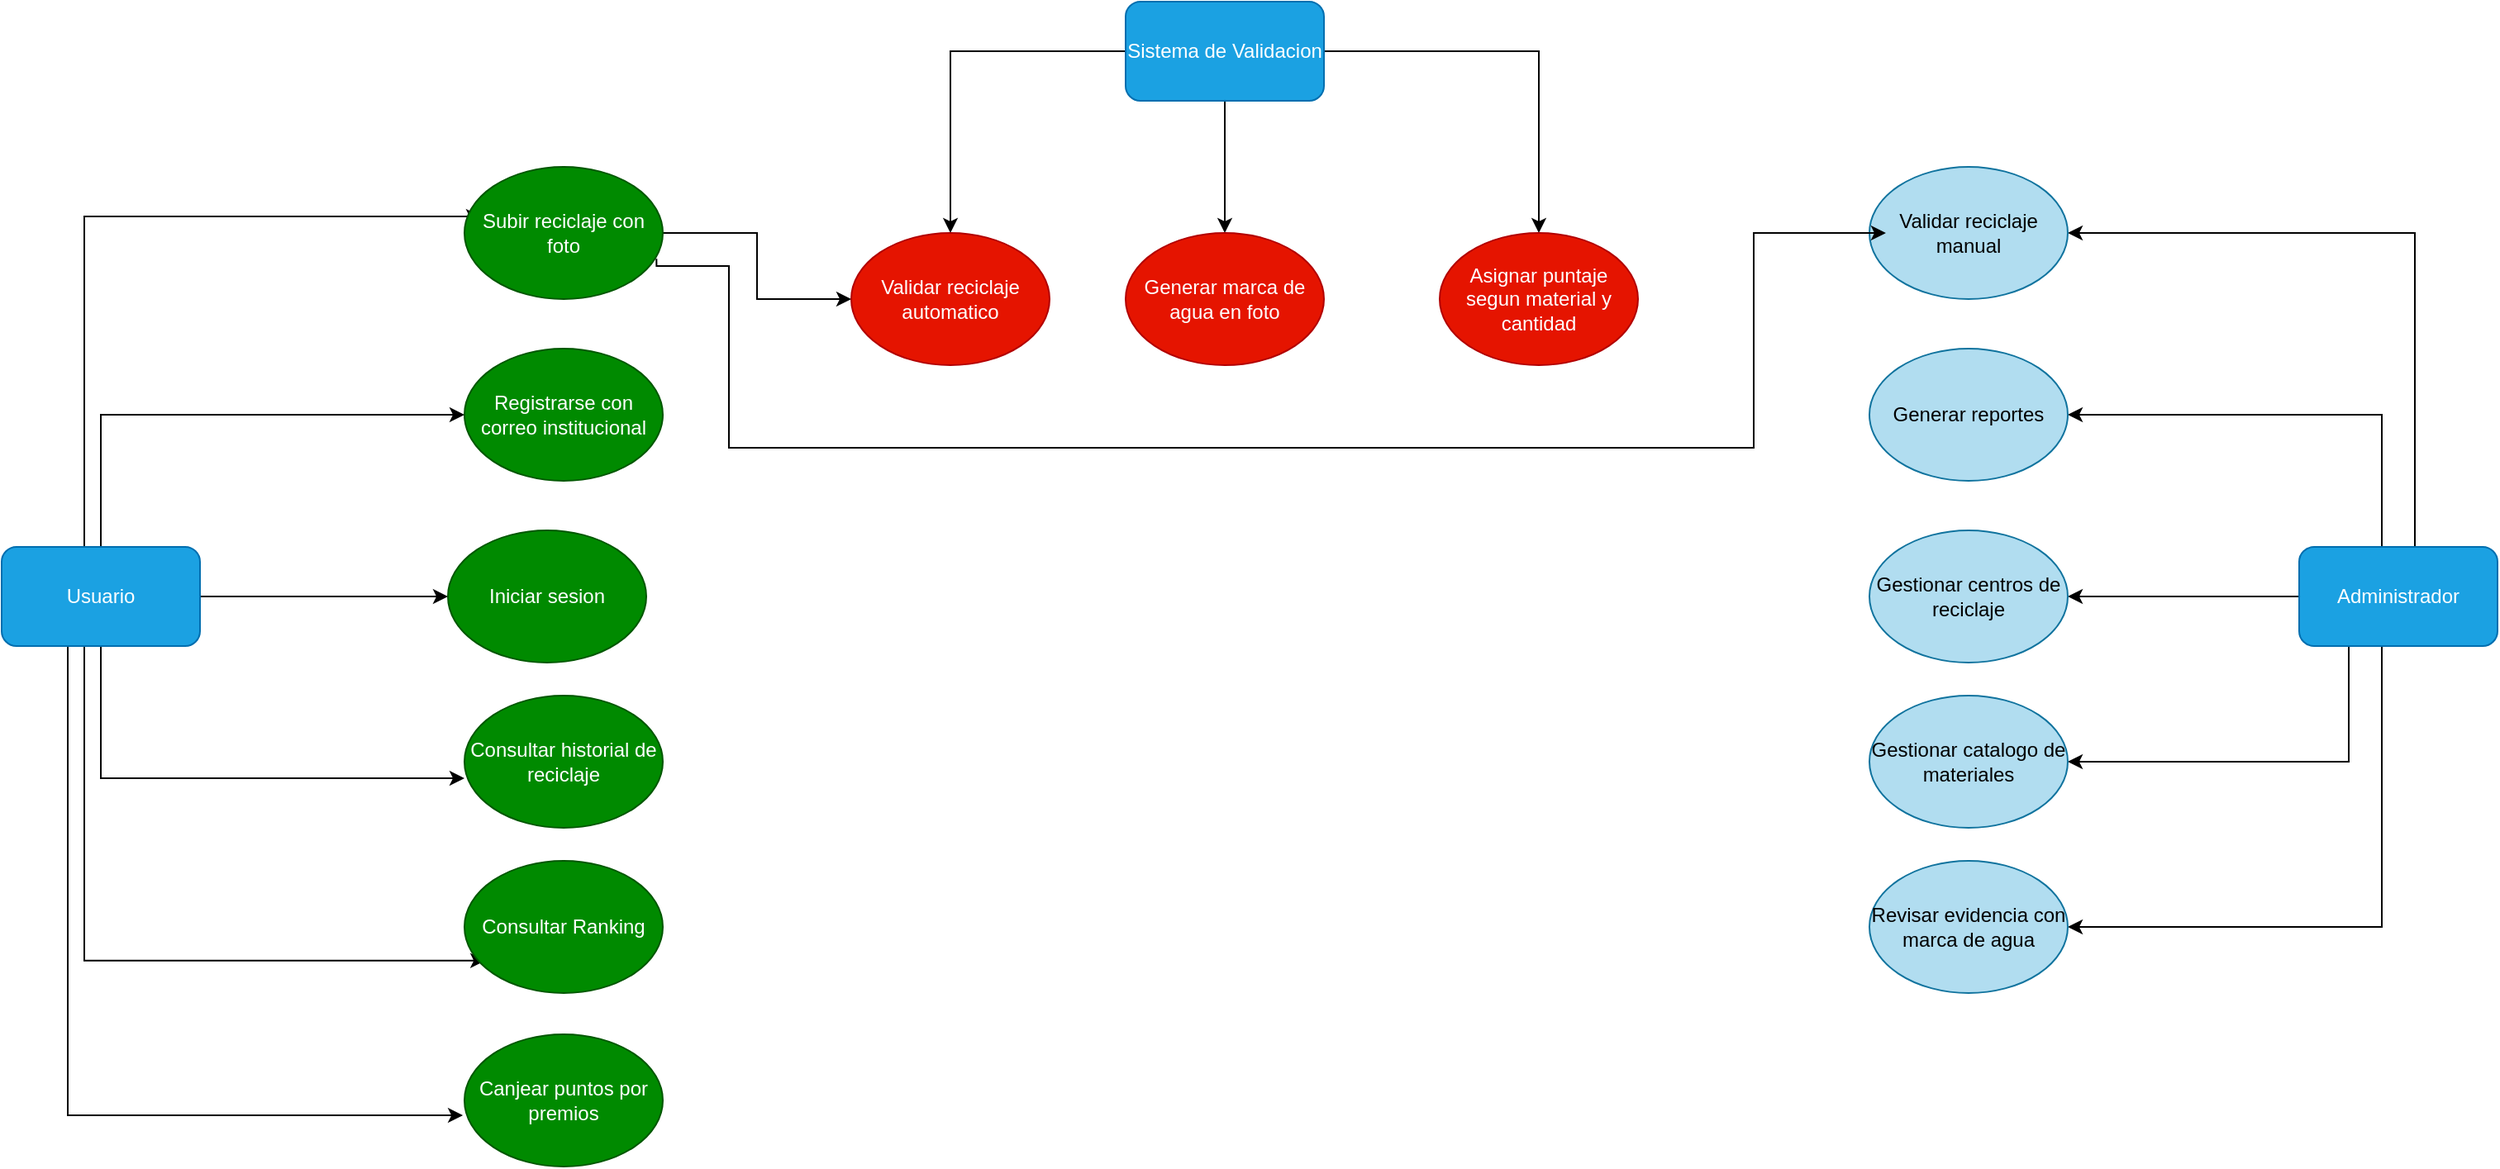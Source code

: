 <mxfile version="28.2.3">
  <diagram name="Página-1" id="EXcPyIyDJtiwh6fX5pv4">
    <mxGraphModel dx="2430" dy="1980" grid="1" gridSize="10" guides="1" tooltips="1" connect="1" arrows="1" fold="1" page="1" pageScale="1" pageWidth="827" pageHeight="1169" math="0" shadow="0">
      <root>
        <mxCell id="0" />
        <mxCell id="1" parent="0" />
        <mxCell id="t7cY3jsVJKwXglwMmpV_-3" style="edgeStyle=orthogonalEdgeStyle;rounded=0;orthogonalLoop=1;jettySize=auto;html=1;exitX=0.392;exitY=0;exitDx=0;exitDy=0;exitPerimeter=0;" edge="1" parent="1" source="t7cY3jsVJKwXglwMmpV_-1">
          <mxGeometry relative="1" as="geometry">
            <mxPoint x="-50" y="240" as="sourcePoint" />
            <mxPoint x="190" y="50" as="targetPoint" />
            <Array as="points">
              <mxPoint x="-50" y="250" />
              <mxPoint x="-50" y="50" />
            </Array>
          </mxGeometry>
        </mxCell>
        <mxCell id="t7cY3jsVJKwXglwMmpV_-9" style="edgeStyle=orthogonalEdgeStyle;rounded=0;orthogonalLoop=1;jettySize=auto;html=1;entryX=0;entryY=0.5;entryDx=0;entryDy=0;" edge="1" parent="1" source="t7cY3jsVJKwXglwMmpV_-1" target="t7cY3jsVJKwXglwMmpV_-4">
          <mxGeometry relative="1" as="geometry">
            <Array as="points">
              <mxPoint x="-40" y="170" />
            </Array>
          </mxGeometry>
        </mxCell>
        <mxCell id="t7cY3jsVJKwXglwMmpV_-10" style="edgeStyle=orthogonalEdgeStyle;rounded=0;orthogonalLoop=1;jettySize=auto;html=1;" edge="1" parent="1" source="t7cY3jsVJKwXglwMmpV_-1" target="t7cY3jsVJKwXglwMmpV_-5">
          <mxGeometry relative="1" as="geometry" />
        </mxCell>
        <mxCell id="t7cY3jsVJKwXglwMmpV_-11" style="edgeStyle=orthogonalEdgeStyle;rounded=0;orthogonalLoop=1;jettySize=auto;html=1;entryX=0;entryY=0.625;entryDx=0;entryDy=0;entryPerimeter=0;" edge="1" parent="1" source="t7cY3jsVJKwXglwMmpV_-1" target="t7cY3jsVJKwXglwMmpV_-7">
          <mxGeometry relative="1" as="geometry">
            <mxPoint x="-40" y="460" as="targetPoint" />
            <Array as="points">
              <mxPoint x="-40" y="390" />
            </Array>
          </mxGeometry>
        </mxCell>
        <mxCell id="t7cY3jsVJKwXglwMmpV_-12" style="edgeStyle=orthogonalEdgeStyle;rounded=0;orthogonalLoop=1;jettySize=auto;html=1;entryX=0.105;entryY=0.755;entryDx=0;entryDy=0;entryPerimeter=0;" edge="1" parent="1" source="t7cY3jsVJKwXglwMmpV_-1" target="t7cY3jsVJKwXglwMmpV_-6">
          <mxGeometry relative="1" as="geometry">
            <mxPoint x="-40" y="556.4" as="targetPoint" />
            <Array as="points">
              <mxPoint x="-50" y="500" />
            </Array>
          </mxGeometry>
        </mxCell>
        <mxCell id="t7cY3jsVJKwXglwMmpV_-13" style="edgeStyle=orthogonalEdgeStyle;rounded=0;orthogonalLoop=1;jettySize=auto;html=1;entryX=-0.008;entryY=0.613;entryDx=0;entryDy=0;entryPerimeter=0;" edge="1" parent="1" source="t7cY3jsVJKwXglwMmpV_-1" target="t7cY3jsVJKwXglwMmpV_-8">
          <mxGeometry relative="1" as="geometry">
            <mxPoint x="-40" y="610" as="targetPoint" />
            <Array as="points">
              <mxPoint x="-60" y="594" />
            </Array>
          </mxGeometry>
        </mxCell>
        <mxCell id="t7cY3jsVJKwXglwMmpV_-1" value="Usuario" style="rounded=1;whiteSpace=wrap;html=1;fillColor=#1ba1e2;fontColor=#ffffff;strokeColor=#006EAF;" vertex="1" parent="1">
          <mxGeometry x="-100" y="250" width="120" height="60" as="geometry" />
        </mxCell>
        <mxCell id="t7cY3jsVJKwXglwMmpV_-21" style="edgeStyle=orthogonalEdgeStyle;rounded=0;orthogonalLoop=1;jettySize=auto;html=1;" edge="1" parent="1" source="t7cY3jsVJKwXglwMmpV_-2" target="t7cY3jsVJKwXglwMmpV_-15">
          <mxGeometry relative="1" as="geometry" />
        </mxCell>
        <mxCell id="t7cY3jsVJKwXglwMmpV_-2" value="Subir reciclaje con foto" style="ellipse;whiteSpace=wrap;html=1;fillColor=#008a00;fontColor=#ffffff;strokeColor=#005700;" vertex="1" parent="1">
          <mxGeometry x="180" y="20" width="120" height="80" as="geometry" />
        </mxCell>
        <mxCell id="t7cY3jsVJKwXglwMmpV_-4" value="Registrarse con correo institucional" style="ellipse;whiteSpace=wrap;html=1;fillColor=#008a00;fontColor=#ffffff;strokeColor=#005700;" vertex="1" parent="1">
          <mxGeometry x="180" y="130" width="120" height="80" as="geometry" />
        </mxCell>
        <mxCell id="t7cY3jsVJKwXglwMmpV_-5" value="Iniciar sesion" style="ellipse;whiteSpace=wrap;html=1;fillColor=#008a00;fontColor=#ffffff;strokeColor=#005700;" vertex="1" parent="1">
          <mxGeometry x="170" y="240" width="120" height="80" as="geometry" />
        </mxCell>
        <mxCell id="t7cY3jsVJKwXglwMmpV_-6" value="Consultar Ranking" style="ellipse;whiteSpace=wrap;html=1;fillColor=#008a00;fontColor=#ffffff;strokeColor=#005700;" vertex="1" parent="1">
          <mxGeometry x="180" y="440" width="120" height="80" as="geometry" />
        </mxCell>
        <mxCell id="t7cY3jsVJKwXglwMmpV_-7" value="Consultar historial de reciclaje" style="ellipse;whiteSpace=wrap;html=1;fillColor=#008a00;fontColor=#ffffff;strokeColor=#005700;" vertex="1" parent="1">
          <mxGeometry x="180" y="340" width="120" height="80" as="geometry" />
        </mxCell>
        <mxCell id="t7cY3jsVJKwXglwMmpV_-8" value="Canjear puntos por premios" style="ellipse;whiteSpace=wrap;html=1;fillColor=#008a00;fontColor=#ffffff;strokeColor=#005700;" vertex="1" parent="1">
          <mxGeometry x="180" y="545" width="120" height="80" as="geometry" />
        </mxCell>
        <mxCell id="t7cY3jsVJKwXglwMmpV_-18" style="edgeStyle=orthogonalEdgeStyle;rounded=0;orthogonalLoop=1;jettySize=auto;html=1;entryX=0.5;entryY=0;entryDx=0;entryDy=0;" edge="1" parent="1" source="t7cY3jsVJKwXglwMmpV_-14" target="t7cY3jsVJKwXglwMmpV_-15">
          <mxGeometry relative="1" as="geometry" />
        </mxCell>
        <mxCell id="t7cY3jsVJKwXglwMmpV_-19" style="edgeStyle=orthogonalEdgeStyle;rounded=0;orthogonalLoop=1;jettySize=auto;html=1;entryX=0.5;entryY=0;entryDx=0;entryDy=0;" edge="1" parent="1" source="t7cY3jsVJKwXglwMmpV_-14" target="t7cY3jsVJKwXglwMmpV_-16">
          <mxGeometry relative="1" as="geometry" />
        </mxCell>
        <mxCell id="t7cY3jsVJKwXglwMmpV_-20" style="edgeStyle=orthogonalEdgeStyle;rounded=0;orthogonalLoop=1;jettySize=auto;html=1;entryX=0.5;entryY=0;entryDx=0;entryDy=0;" edge="1" parent="1" source="t7cY3jsVJKwXglwMmpV_-14" target="t7cY3jsVJKwXglwMmpV_-17">
          <mxGeometry relative="1" as="geometry" />
        </mxCell>
        <mxCell id="t7cY3jsVJKwXglwMmpV_-14" value="Sistema de Validacion" style="rounded=1;whiteSpace=wrap;html=1;fillColor=#1ba1e2;fontColor=#ffffff;strokeColor=#006EAF;" vertex="1" parent="1">
          <mxGeometry x="580" y="-80" width="120" height="60" as="geometry" />
        </mxCell>
        <mxCell id="t7cY3jsVJKwXglwMmpV_-15" value="Validar reciclaje automatico" style="ellipse;whiteSpace=wrap;html=1;fillColor=#e51400;fontColor=#ffffff;strokeColor=#B20000;" vertex="1" parent="1">
          <mxGeometry x="414" y="60" width="120" height="80" as="geometry" />
        </mxCell>
        <mxCell id="t7cY3jsVJKwXglwMmpV_-16" value="Generar marca de agua en foto" style="ellipse;whiteSpace=wrap;html=1;fillColor=#e51400;fontColor=#ffffff;strokeColor=#B20000;" vertex="1" parent="1">
          <mxGeometry x="580" y="60" width="120" height="80" as="geometry" />
        </mxCell>
        <mxCell id="t7cY3jsVJKwXglwMmpV_-17" value="Asignar puntaje segun material y cantidad" style="ellipse;whiteSpace=wrap;html=1;fillColor=#e51400;fontColor=#ffffff;strokeColor=#B20000;" vertex="1" parent="1">
          <mxGeometry x="770" y="60" width="120" height="80" as="geometry" />
        </mxCell>
        <mxCell id="t7cY3jsVJKwXglwMmpV_-29" style="edgeStyle=orthogonalEdgeStyle;rounded=0;orthogonalLoop=1;jettySize=auto;html=1;entryX=1;entryY=0.5;entryDx=0;entryDy=0;" edge="1" parent="1" source="t7cY3jsVJKwXglwMmpV_-22" target="t7cY3jsVJKwXglwMmpV_-23">
          <mxGeometry relative="1" as="geometry">
            <Array as="points">
              <mxPoint x="1360" y="60" />
            </Array>
          </mxGeometry>
        </mxCell>
        <mxCell id="t7cY3jsVJKwXglwMmpV_-30" style="edgeStyle=orthogonalEdgeStyle;rounded=0;orthogonalLoop=1;jettySize=auto;html=1;entryX=1;entryY=0.5;entryDx=0;entryDy=0;" edge="1" parent="1" source="t7cY3jsVJKwXglwMmpV_-22" target="t7cY3jsVJKwXglwMmpV_-24">
          <mxGeometry relative="1" as="geometry">
            <Array as="points">
              <mxPoint x="1340" y="170" />
            </Array>
          </mxGeometry>
        </mxCell>
        <mxCell id="t7cY3jsVJKwXglwMmpV_-31" style="edgeStyle=orthogonalEdgeStyle;rounded=0;orthogonalLoop=1;jettySize=auto;html=1;entryX=1;entryY=0.5;entryDx=0;entryDy=0;" edge="1" parent="1" source="t7cY3jsVJKwXglwMmpV_-22" target="t7cY3jsVJKwXglwMmpV_-25">
          <mxGeometry relative="1" as="geometry" />
        </mxCell>
        <mxCell id="t7cY3jsVJKwXglwMmpV_-32" style="edgeStyle=orthogonalEdgeStyle;rounded=0;orthogonalLoop=1;jettySize=auto;html=1;entryX=1;entryY=0.5;entryDx=0;entryDy=0;" edge="1" parent="1" source="t7cY3jsVJKwXglwMmpV_-22" target="t7cY3jsVJKwXglwMmpV_-26">
          <mxGeometry relative="1" as="geometry">
            <Array as="points">
              <mxPoint x="1320" y="380" />
            </Array>
          </mxGeometry>
        </mxCell>
        <mxCell id="t7cY3jsVJKwXglwMmpV_-33" style="edgeStyle=orthogonalEdgeStyle;rounded=0;orthogonalLoop=1;jettySize=auto;html=1;entryX=1;entryY=0.5;entryDx=0;entryDy=0;" edge="1" parent="1" source="t7cY3jsVJKwXglwMmpV_-22" target="t7cY3jsVJKwXglwMmpV_-27">
          <mxGeometry relative="1" as="geometry">
            <Array as="points">
              <mxPoint x="1340" y="480" />
            </Array>
          </mxGeometry>
        </mxCell>
        <mxCell id="t7cY3jsVJKwXglwMmpV_-22" value="Administrador" style="rounded=1;whiteSpace=wrap;html=1;fillColor=#1ba1e2;fontColor=#ffffff;strokeColor=#006EAF;" vertex="1" parent="1">
          <mxGeometry x="1290" y="250" width="120" height="60" as="geometry" />
        </mxCell>
        <mxCell id="t7cY3jsVJKwXglwMmpV_-23" value="Validar reciclaje manual" style="ellipse;whiteSpace=wrap;html=1;fillColor=#b1ddf0;strokeColor=#10739e;" vertex="1" parent="1">
          <mxGeometry x="1030" y="20" width="120" height="80" as="geometry" />
        </mxCell>
        <mxCell id="t7cY3jsVJKwXglwMmpV_-24" value="Generar reportes" style="ellipse;whiteSpace=wrap;html=1;fillColor=#b1ddf0;strokeColor=#10739e;" vertex="1" parent="1">
          <mxGeometry x="1030" y="130" width="120" height="80" as="geometry" />
        </mxCell>
        <mxCell id="t7cY3jsVJKwXglwMmpV_-25" value="Gestionar centros de reciclaje" style="ellipse;whiteSpace=wrap;html=1;fillColor=#b1ddf0;strokeColor=#10739e;" vertex="1" parent="1">
          <mxGeometry x="1030" y="240" width="120" height="80" as="geometry" />
        </mxCell>
        <mxCell id="t7cY3jsVJKwXglwMmpV_-26" value="Gestionar catalogo de materiales" style="ellipse;whiteSpace=wrap;html=1;fillColor=#b1ddf0;strokeColor=#10739e;" vertex="1" parent="1">
          <mxGeometry x="1030" y="340" width="120" height="80" as="geometry" />
        </mxCell>
        <mxCell id="t7cY3jsVJKwXglwMmpV_-27" value="Revisar evidencia con marca de agua" style="ellipse;whiteSpace=wrap;html=1;fillColor=#b1ddf0;strokeColor=#10739e;" vertex="1" parent="1">
          <mxGeometry x="1030" y="440" width="120" height="80" as="geometry" />
        </mxCell>
        <mxCell id="t7cY3jsVJKwXglwMmpV_-35" style="edgeStyle=orthogonalEdgeStyle;rounded=0;orthogonalLoop=1;jettySize=auto;html=1;entryX=0.083;entryY=0.5;entryDx=0;entryDy=0;entryPerimeter=0;exitX=0.968;exitY=0.696;exitDx=0;exitDy=0;exitPerimeter=0;" edge="1" parent="1" source="t7cY3jsVJKwXglwMmpV_-2" target="t7cY3jsVJKwXglwMmpV_-23">
          <mxGeometry relative="1" as="geometry">
            <Array as="points">
              <mxPoint x="296" y="80" />
              <mxPoint x="340" y="80" />
              <mxPoint x="340" y="190" />
              <mxPoint x="960" y="190" />
              <mxPoint x="960" y="60" />
            </Array>
          </mxGeometry>
        </mxCell>
      </root>
    </mxGraphModel>
  </diagram>
</mxfile>
